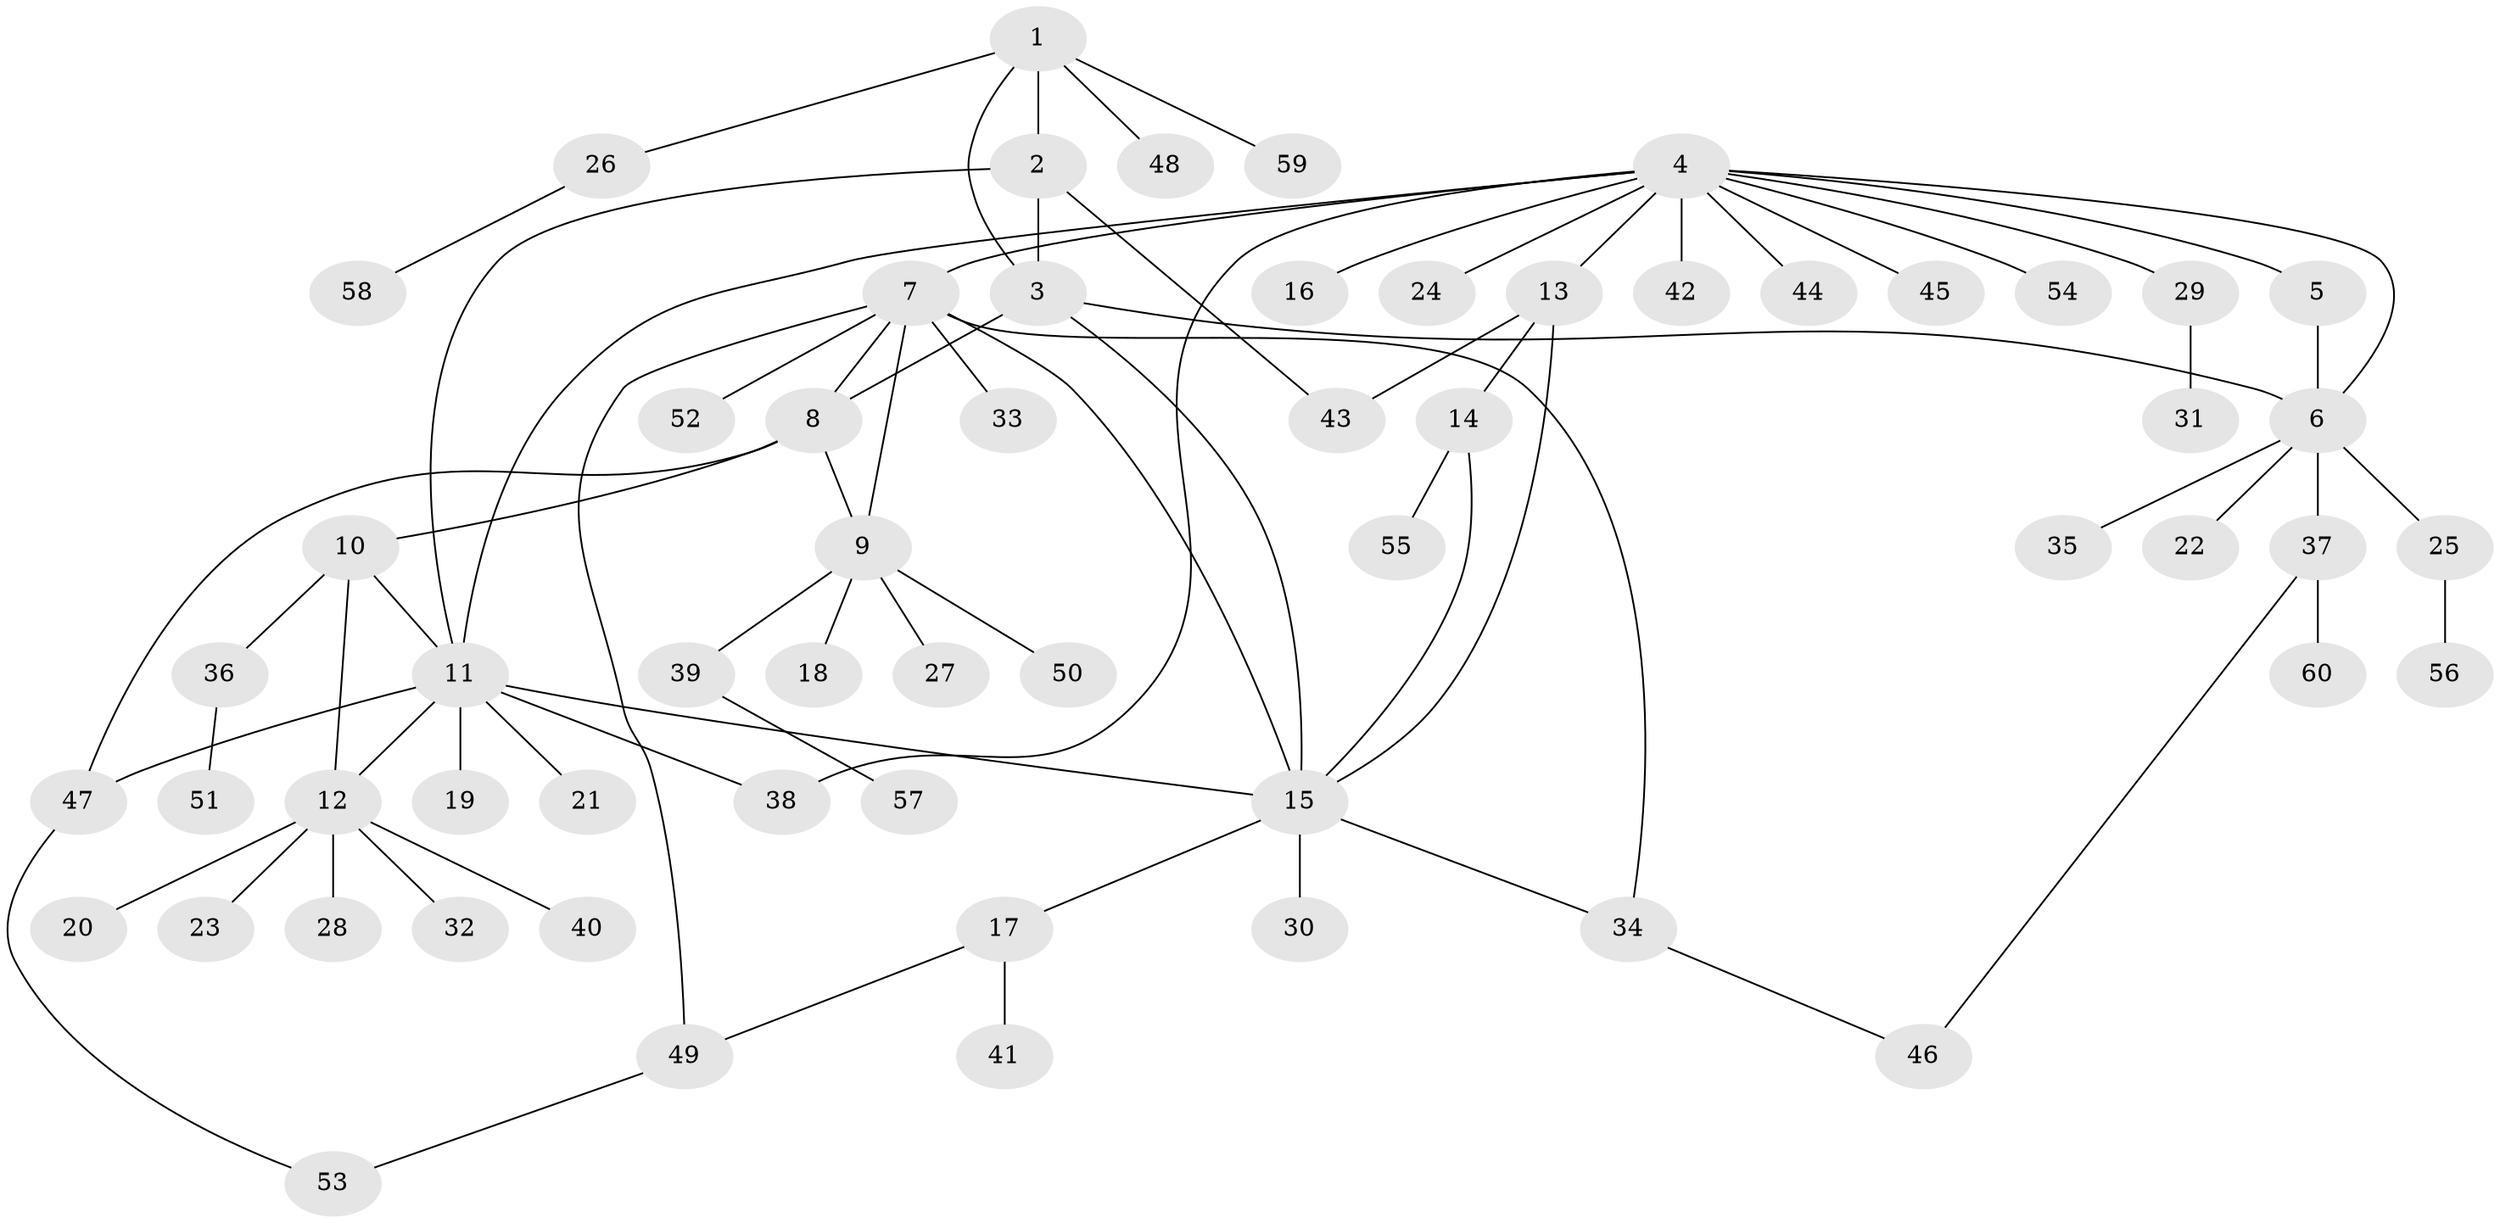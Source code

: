 // Generated by graph-tools (version 1.1) at 2025/26/03/09/25 03:26:34]
// undirected, 60 vertices, 77 edges
graph export_dot {
graph [start="1"]
  node [color=gray90,style=filled];
  1;
  2;
  3;
  4;
  5;
  6;
  7;
  8;
  9;
  10;
  11;
  12;
  13;
  14;
  15;
  16;
  17;
  18;
  19;
  20;
  21;
  22;
  23;
  24;
  25;
  26;
  27;
  28;
  29;
  30;
  31;
  32;
  33;
  34;
  35;
  36;
  37;
  38;
  39;
  40;
  41;
  42;
  43;
  44;
  45;
  46;
  47;
  48;
  49;
  50;
  51;
  52;
  53;
  54;
  55;
  56;
  57;
  58;
  59;
  60;
  1 -- 2;
  1 -- 3;
  1 -- 26;
  1 -- 48;
  1 -- 59;
  2 -- 3;
  2 -- 11;
  2 -- 43;
  3 -- 6;
  3 -- 8;
  3 -- 15;
  4 -- 5;
  4 -- 6;
  4 -- 7;
  4 -- 11;
  4 -- 13;
  4 -- 16;
  4 -- 24;
  4 -- 29;
  4 -- 38;
  4 -- 42;
  4 -- 44;
  4 -- 45;
  4 -- 54;
  5 -- 6;
  6 -- 22;
  6 -- 25;
  6 -- 35;
  6 -- 37;
  7 -- 8;
  7 -- 9;
  7 -- 15;
  7 -- 33;
  7 -- 34;
  7 -- 49;
  7 -- 52;
  8 -- 9;
  8 -- 10;
  8 -- 47;
  9 -- 18;
  9 -- 27;
  9 -- 39;
  9 -- 50;
  10 -- 11;
  10 -- 12;
  10 -- 36;
  11 -- 12;
  11 -- 15;
  11 -- 19;
  11 -- 21;
  11 -- 38;
  11 -- 47;
  12 -- 20;
  12 -- 23;
  12 -- 28;
  12 -- 32;
  12 -- 40;
  13 -- 14;
  13 -- 15;
  13 -- 43;
  14 -- 15;
  14 -- 55;
  15 -- 17;
  15 -- 30;
  15 -- 34;
  17 -- 41;
  17 -- 49;
  25 -- 56;
  26 -- 58;
  29 -- 31;
  34 -- 46;
  36 -- 51;
  37 -- 46;
  37 -- 60;
  39 -- 57;
  47 -- 53;
  49 -- 53;
}
